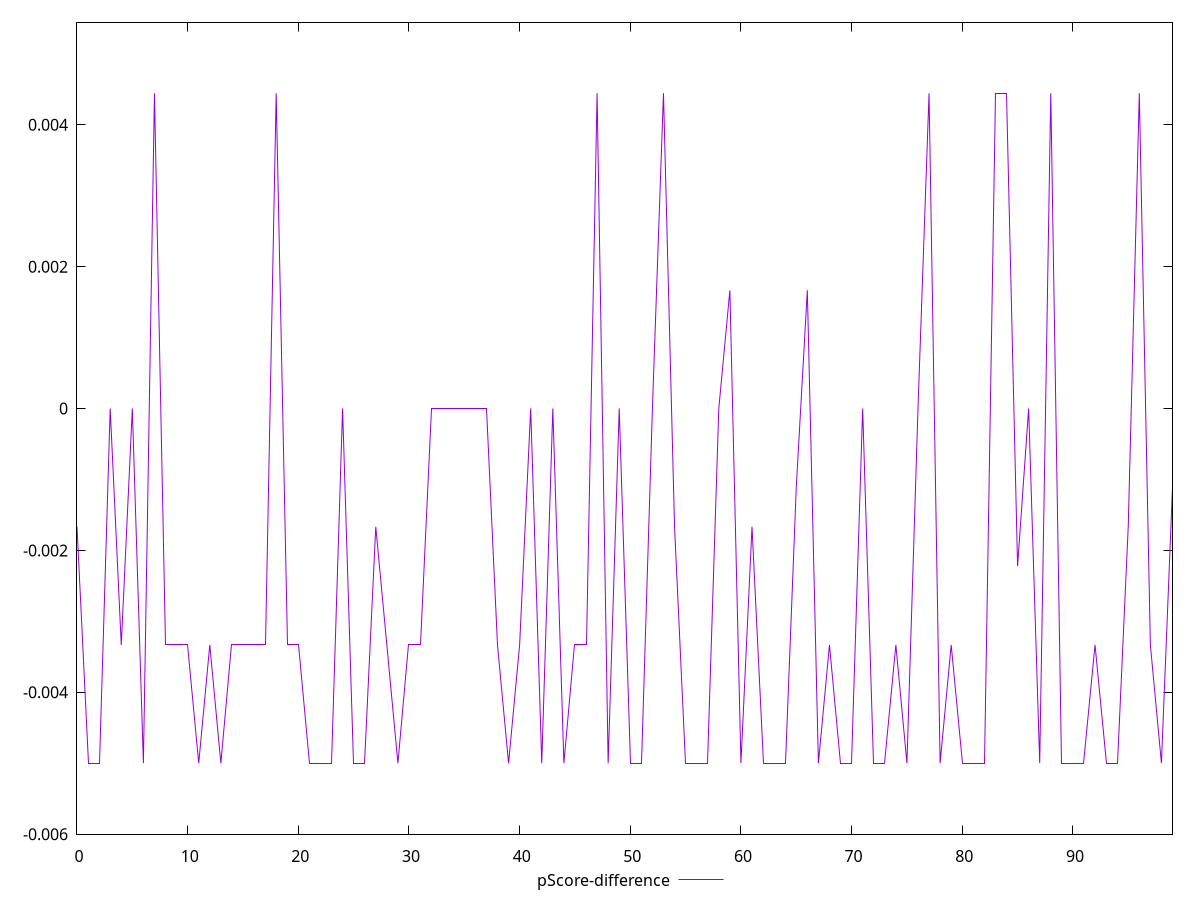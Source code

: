 reset

$pScoreDifference <<EOF
0 -0.0016666666666665941
1 -0.0050000000000000044
2 -0.0050000000000000044
3 0
4 -0.0033333333333334103
5 0
6 -0.0050000000000000044
7 0.004444444444444473
8 -0.0033333333333332993
9 -0.0033333333333332993
10 -0.0033333333333332993
11 -0.0050000000000000044
12 -0.0033333333333332993
13 -0.0050000000000000044
14 -0.0033333333333332993
15 -0.0033333333333332993
16 -0.0033333333333332993
17 -0.0033333333333332993
18 0.004444444444444473
19 -0.0033333333333332993
20 -0.0033333333333332993
21 -0.0050000000000000044
22 -0.0050000000000000044
23 -0.0050000000000000044
24 0
25 -0.0050000000000000044
26 -0.0050000000000000044
27 -0.0016666666666665941
28 -0.0033333333333332993
29 -0.0050000000000000044
30 -0.0033333333333332993
31 -0.0033333333333332993
32 0
33 0
34 0
35 0
36 0
37 0
38 -0.0033333333333334103
39 -0.0050000000000000044
40 -0.0033333333333332993
41 0
42 -0.0050000000000000044
43 0
44 -0.0050000000000000044
45 -0.0033333333333332993
46 -0.0033333333333334103
47 0.004444444444444473
48 -0.0050000000000000044
49 0
50 -0.0050000000000000044
51 -0.0050000000000000044
52 0
53 0.004444444444444473
54 -0.0016666666666665941
55 -0.0050000000000000044
56 -0.0050000000000000044
57 -0.0050000000000000044
58 0
59 0.0016666666666667052
60 -0.0050000000000000044
61 -0.0016666666666665941
62 -0.0050000000000000044
63 -0.0050000000000000044
64 -0.0050000000000000044
65 -0.0011111111111110628
66 0.0016666666666667052
67 -0.0050000000000000044
68 -0.0033333333333332993
69 -0.0050000000000000044
70 -0.0050000000000000044
71 0
72 -0.0050000000000000044
73 -0.0050000000000000044
74 -0.0033333333333332993
75 -0.0050000000000000044
76 0
77 0.004444444444444473
78 -0.0050000000000000044
79 -0.0033333333333332993
80 -0.0050000000000000044
81 -0.0050000000000000044
82 -0.0050000000000000044
83 0.004444444444444473
84 0.004444444444444473
85 -0.0022222222222222365
86 0
87 -0.0050000000000000044
88 0.004444444444444473
89 -0.0050000000000000044
90 -0.0050000000000000044
91 -0.0050000000000000044
92 -0.0033333333333332993
93 -0.0050000000000000044
94 -0.0050000000000000044
95 -0.0016666666666665941
96 0.004444444444444473
97 -0.0033333333333332993
98 -0.0050000000000000044
99 -0.0011111111111110628
EOF

set key outside below
set xrange [0:99]
set yrange [-0.0060000000000000045:0.005444444444444473]
set trange [-0.0060000000000000045:0.005444444444444473]
set terminal svg size 640, 500 enhanced background rgb 'white'
set output "report_00013_2021-02-09T12-04-24.940Z/offscreen-images/samples/pages+cached/pScore-difference/values.svg"

plot $pScoreDifference title "pScore-difference" with line

reset
